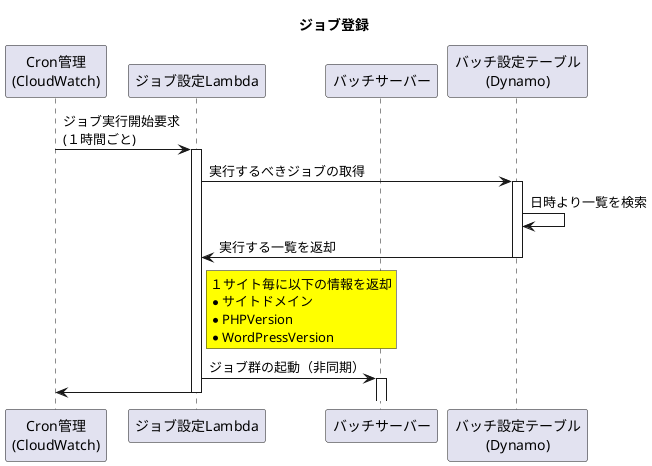 @startuml ブログ生成
title ジョブ登録

' アクター定義
participant "Cron管理\n(CloudWatch)" as cron
participant "ジョブ設定Lambda" as jobLambda
participant "バッチサーバー" as batch
participant "バッチ設定テーブル\n(Dynamo)" as batchSeting

' ジョブ群の登録
cron -> jobLambda ++ : ジョブ実行開始要求\n(１時間ごと)
jobLambda  -> batchSeting ++ : 実行するべきジョブの取得
batchSeting -> batchSeting : 日時より一覧を検索
jobLambda <- batchSeting -- : 実行する一覧を返却
rnote right of jobLambda #Yellow
    １サイト毎に以下の情報を返却
    * サイトドメイン
    * PHPVersion
    * WordPressVersion
end note
jobLambda -> batch ++ : ジョブ群の起動（非同期）
cron <- jobLambda --

@enduml